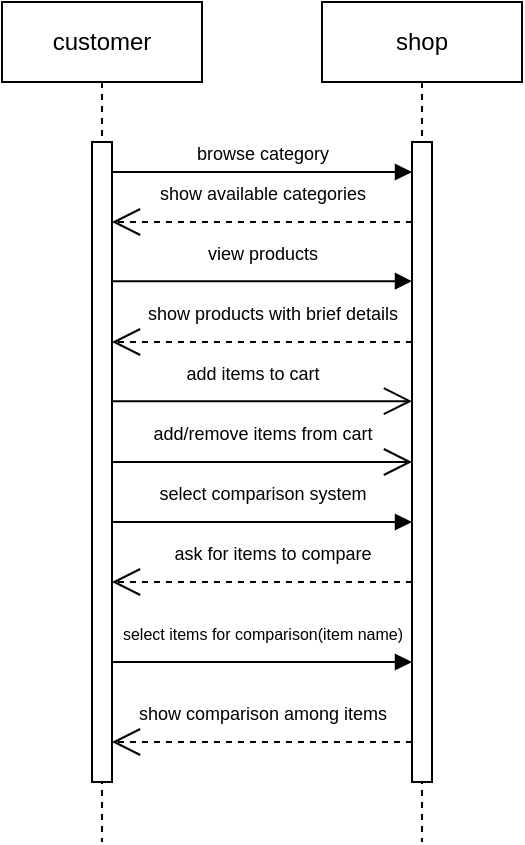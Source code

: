 <mxfile version="21.7.2" type="device">
  <diagram name="Page-1" id="2YBvvXClWsGukQMizWep">
    <mxGraphModel dx="574" dy="303" grid="1" gridSize="10" guides="1" tooltips="1" connect="1" arrows="1" fold="1" page="1" pageScale="1" pageWidth="850" pageHeight="1100" math="0" shadow="0">
      <root>
        <mxCell id="0" />
        <mxCell id="1" parent="0" />
        <mxCell id="aM9ryv3xv72pqoxQDRHE-1" value="customer" style="shape=umlLifeline;perimeter=lifelinePerimeter;whiteSpace=wrap;html=1;container=0;dropTarget=0;collapsible=0;recursiveResize=0;outlineConnect=0;portConstraint=eastwest;newEdgeStyle={&quot;edgeStyle&quot;:&quot;elbowEdgeStyle&quot;,&quot;elbow&quot;:&quot;vertical&quot;,&quot;curved&quot;:0,&quot;rounded&quot;:0};" parent="1" vertex="1">
          <mxGeometry x="70" y="40" width="100" height="420" as="geometry" />
        </mxCell>
        <mxCell id="aM9ryv3xv72pqoxQDRHE-2" value="" style="html=1;points=[];perimeter=orthogonalPerimeter;outlineConnect=0;targetShapes=umlLifeline;portConstraint=eastwest;newEdgeStyle={&quot;edgeStyle&quot;:&quot;elbowEdgeStyle&quot;,&quot;elbow&quot;:&quot;vertical&quot;,&quot;curved&quot;:0,&quot;rounded&quot;:0};" parent="aM9ryv3xv72pqoxQDRHE-1" vertex="1">
          <mxGeometry x="45" y="70" width="10" height="320" as="geometry" />
        </mxCell>
        <mxCell id="aM9ryv3xv72pqoxQDRHE-5" value="shop" style="shape=umlLifeline;perimeter=lifelinePerimeter;whiteSpace=wrap;html=1;container=0;dropTarget=0;collapsible=0;recursiveResize=0;outlineConnect=0;portConstraint=eastwest;newEdgeStyle={&quot;edgeStyle&quot;:&quot;elbowEdgeStyle&quot;,&quot;elbow&quot;:&quot;vertical&quot;,&quot;curved&quot;:0,&quot;rounded&quot;:0};" parent="1" vertex="1">
          <mxGeometry x="230" y="40" width="100" height="420" as="geometry" />
        </mxCell>
        <mxCell id="aM9ryv3xv72pqoxQDRHE-6" value="" style="html=1;points=[];perimeter=orthogonalPerimeter;outlineConnect=0;targetShapes=umlLifeline;portConstraint=eastwest;newEdgeStyle={&quot;edgeStyle&quot;:&quot;elbowEdgeStyle&quot;,&quot;elbow&quot;:&quot;vertical&quot;,&quot;curved&quot;:0,&quot;rounded&quot;:0};" parent="aM9ryv3xv72pqoxQDRHE-5" vertex="1">
          <mxGeometry x="45" y="70" width="10" height="320" as="geometry" />
        </mxCell>
        <mxCell id="bnWEPdx6frjfCiIGxj0P-4" value="" style="endArrow=block;endFill=1;html=1;edgeStyle=orthogonalEdgeStyle;align=left;verticalAlign=top;rounded=0;" parent="1" edge="1">
          <mxGeometry x="-1" relative="1" as="geometry">
            <mxPoint x="125" y="120.0" as="sourcePoint" />
            <mxPoint x="275" y="125.0" as="targetPoint" />
            <Array as="points">
              <mxPoint x="125" y="125" />
            </Array>
          </mxGeometry>
        </mxCell>
        <mxCell id="bnWEPdx6frjfCiIGxj0P-8" value="&lt;font style=&quot;font-size: 9px;&quot;&gt;browse category&lt;/font&gt;" style="text;html=1;align=center;verticalAlign=middle;resizable=0;points=[];autosize=1;strokeColor=none;fillColor=none;" parent="1" vertex="1">
          <mxGeometry x="155" y="100" width="90" height="30" as="geometry" />
        </mxCell>
        <mxCell id="bnWEPdx6frjfCiIGxj0P-9" value="" style="endArrow=open;endSize=12;dashed=1;html=1;rounded=0;" parent="1" edge="1">
          <mxGeometry width="160" relative="1" as="geometry">
            <mxPoint x="275" y="150" as="sourcePoint" />
            <mxPoint x="125" y="150" as="targetPoint" />
          </mxGeometry>
        </mxCell>
        <mxCell id="bnWEPdx6frjfCiIGxj0P-11" value="&lt;font style=&quot;font-size: 9px;&quot;&gt;show available categories&lt;/font&gt;" style="text;html=1;align=center;verticalAlign=middle;resizable=0;points=[];autosize=1;strokeColor=none;fillColor=none;" parent="1" vertex="1">
          <mxGeometry x="135" y="120" width="130" height="30" as="geometry" />
        </mxCell>
        <mxCell id="bnWEPdx6frjfCiIGxj0P-13" value="" style="endArrow=block;endFill=1;html=1;edgeStyle=orthogonalEdgeStyle;align=left;verticalAlign=top;rounded=0;" parent="1" edge="1">
          <mxGeometry x="-1" relative="1" as="geometry">
            <mxPoint x="125" y="179.6" as="sourcePoint" />
            <mxPoint x="275" y="179.6" as="targetPoint" />
            <Array as="points">
              <mxPoint x="250" y="179.6" />
              <mxPoint x="250" y="179.6" />
            </Array>
          </mxGeometry>
        </mxCell>
        <mxCell id="bnWEPdx6frjfCiIGxj0P-14" value="&lt;font style=&quot;font-size: 9px;&quot;&gt;view products&lt;/font&gt;" style="text;html=1;align=center;verticalAlign=middle;resizable=0;points=[];autosize=1;strokeColor=none;fillColor=none;" parent="1" vertex="1">
          <mxGeometry x="160" y="150" width="80" height="30" as="geometry" />
        </mxCell>
        <mxCell id="bnWEPdx6frjfCiIGxj0P-15" value="" style="endArrow=open;endSize=12;dashed=1;html=1;rounded=0;" parent="1" edge="1">
          <mxGeometry width="160" relative="1" as="geometry">
            <mxPoint x="275" y="210" as="sourcePoint" />
            <mxPoint x="125" y="210" as="targetPoint" />
          </mxGeometry>
        </mxCell>
        <mxCell id="bnWEPdx6frjfCiIGxj0P-16" value="&lt;font style=&quot;font-size: 9px;&quot;&gt;show products with brief details&lt;/font&gt;" style="text;html=1;align=center;verticalAlign=middle;resizable=0;points=[];autosize=1;strokeColor=none;fillColor=none;" parent="1" vertex="1">
          <mxGeometry x="130" y="180" width="150" height="30" as="geometry" />
        </mxCell>
        <mxCell id="bnWEPdx6frjfCiIGxj0P-17" value="" style="endArrow=open;endFill=1;endSize=12;html=1;rounded=0;" parent="1" edge="1">
          <mxGeometry width="160" relative="1" as="geometry">
            <mxPoint x="125" y="239.6" as="sourcePoint" />
            <mxPoint x="275" y="239.6" as="targetPoint" />
          </mxGeometry>
        </mxCell>
        <mxCell id="bnWEPdx6frjfCiIGxj0P-19" value="&lt;font style=&quot;font-size: 9px;&quot;&gt;add items to cart&lt;/font&gt;" style="text;html=1;align=center;verticalAlign=middle;resizable=0;points=[];autosize=1;strokeColor=none;fillColor=none;" parent="1" vertex="1">
          <mxGeometry x="150" y="210" width="90" height="30" as="geometry" />
        </mxCell>
        <mxCell id="bnWEPdx6frjfCiIGxj0P-20" value="" style="endArrow=open;endFill=1;endSize=12;html=1;rounded=0;" parent="1" edge="1">
          <mxGeometry width="160" relative="1" as="geometry">
            <mxPoint x="125" y="270" as="sourcePoint" />
            <mxPoint x="275" y="270" as="targetPoint" />
          </mxGeometry>
        </mxCell>
        <mxCell id="bnWEPdx6frjfCiIGxj0P-21" value="&lt;font style=&quot;font-size: 9px;&quot;&gt;add/remove items from cart&lt;/font&gt;" style="text;html=1;align=center;verticalAlign=middle;resizable=0;points=[];autosize=1;strokeColor=none;fillColor=none;" parent="1" vertex="1">
          <mxGeometry x="135" y="240" width="130" height="30" as="geometry" />
        </mxCell>
        <mxCell id="bnWEPdx6frjfCiIGxj0P-22" value="" style="endArrow=block;endFill=1;html=1;edgeStyle=orthogonalEdgeStyle;align=left;verticalAlign=top;rounded=0;" parent="1" edge="1">
          <mxGeometry x="-1" relative="1" as="geometry">
            <mxPoint x="125.0" y="300" as="sourcePoint" />
            <mxPoint x="275" y="300" as="targetPoint" />
            <Array as="points">
              <mxPoint x="200" y="300" />
              <mxPoint x="200" y="300" />
            </Array>
          </mxGeometry>
        </mxCell>
        <mxCell id="bnWEPdx6frjfCiIGxj0P-23" value="&lt;font style=&quot;font-size: 9px;&quot;&gt;select comparison system&lt;/font&gt;" style="text;html=1;align=center;verticalAlign=middle;resizable=0;points=[];autosize=1;strokeColor=none;fillColor=none;" parent="1" vertex="1">
          <mxGeometry x="135" y="270" width="130" height="30" as="geometry" />
        </mxCell>
        <mxCell id="bnWEPdx6frjfCiIGxj0P-24" value="" style="endArrow=open;endSize=12;dashed=1;html=1;rounded=0;" parent="1" edge="1">
          <mxGeometry width="160" relative="1" as="geometry">
            <mxPoint x="275" y="330" as="sourcePoint" />
            <mxPoint x="125" y="330" as="targetPoint" />
          </mxGeometry>
        </mxCell>
        <mxCell id="bnWEPdx6frjfCiIGxj0P-26" value="&lt;font style=&quot;font-size: 9px;&quot;&gt;ask for items to compare&lt;/font&gt;" style="text;html=1;align=center;verticalAlign=middle;resizable=0;points=[];autosize=1;strokeColor=none;fillColor=none;" parent="1" vertex="1">
          <mxGeometry x="145" y="300" width="120" height="30" as="geometry" />
        </mxCell>
        <mxCell id="bnWEPdx6frjfCiIGxj0P-27" value="" style="endArrow=block;endFill=1;html=1;edgeStyle=orthogonalEdgeStyle;align=left;verticalAlign=top;rounded=0;" parent="1" edge="1">
          <mxGeometry x="-1" relative="1" as="geometry">
            <mxPoint x="125" y="370" as="sourcePoint" />
            <mxPoint x="275" y="370" as="targetPoint" />
            <Array as="points">
              <mxPoint x="200" y="370" />
              <mxPoint x="200" y="370" />
            </Array>
          </mxGeometry>
        </mxCell>
        <mxCell id="bnWEPdx6frjfCiIGxj0P-28" value="&lt;font style=&quot;font-size: 8px;&quot;&gt;select items for comparison(item name)&lt;/font&gt;" style="text;html=1;align=center;verticalAlign=middle;resizable=0;points=[];autosize=1;strokeColor=none;fillColor=none;" parent="1" vertex="1">
          <mxGeometry x="120" y="340" width="160" height="30" as="geometry" />
        </mxCell>
        <mxCell id="bnWEPdx6frjfCiIGxj0P-29" value="" style="endArrow=open;endSize=12;dashed=1;html=1;rounded=0;" parent="1" edge="1">
          <mxGeometry width="160" relative="1" as="geometry">
            <mxPoint x="275" y="410" as="sourcePoint" />
            <mxPoint x="125" y="410" as="targetPoint" />
          </mxGeometry>
        </mxCell>
        <mxCell id="bnWEPdx6frjfCiIGxj0P-30" value="&lt;font style=&quot;font-size: 9px;&quot;&gt;show comparison among items&lt;/font&gt;" style="text;html=1;align=center;verticalAlign=middle;resizable=0;points=[];autosize=1;strokeColor=none;fillColor=none;" parent="1" vertex="1">
          <mxGeometry x="125" y="380" width="150" height="30" as="geometry" />
        </mxCell>
      </root>
    </mxGraphModel>
  </diagram>
</mxfile>
